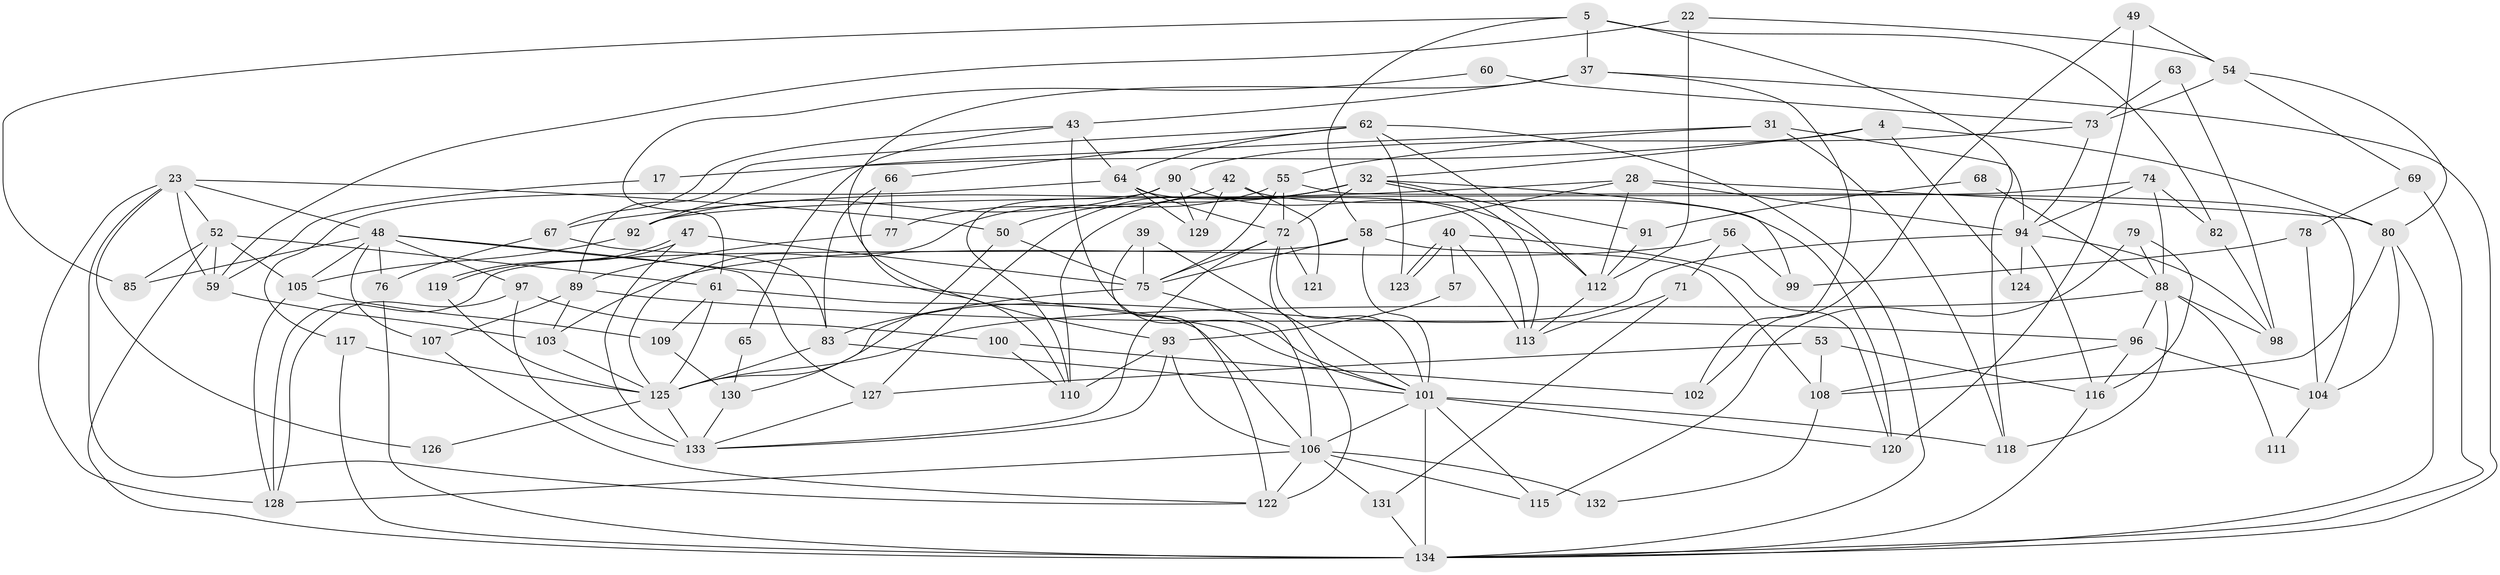 // original degree distribution, {3: 0.3283582089552239, 5: 0.1791044776119403, 4: 0.22388059701492538, 7: 0.05223880597014925, 2: 0.11940298507462686, 6: 0.08208955223880597, 9: 0.007462686567164179, 8: 0.007462686567164179}
// Generated by graph-tools (version 1.1) at 2025/55/03/04/25 21:55:16]
// undirected, 93 vertices, 207 edges
graph export_dot {
graph [start="1"]
  node [color=gray90,style=filled];
  4;
  5;
  17;
  22;
  23 [super="+21+9"];
  28;
  31;
  32;
  37 [super="+25"];
  39;
  40;
  42 [super="+16"];
  43;
  47;
  48;
  49;
  50;
  52 [super="+3"];
  53;
  54;
  55 [super="+51"];
  56;
  57;
  58 [super="+26+13+46"];
  59;
  60;
  61 [super="+41"];
  62 [super="+7"];
  63;
  64 [super="+19"];
  65;
  66;
  67 [super="+38"];
  68;
  69;
  71;
  72 [super="+36"];
  73;
  74;
  75 [super="+45"];
  76;
  77;
  78;
  79;
  80 [super="+27"];
  82;
  83 [super="+8+35"];
  85;
  88 [super="+30"];
  89;
  90 [super="+14"];
  91;
  92;
  93;
  94 [super="+81"];
  96 [super="+34"];
  97;
  98;
  99;
  100;
  101 [super="+87+70"];
  102;
  103 [super="+20"];
  104 [super="+33"];
  105;
  106 [super="+95+11"];
  107;
  108;
  109;
  110;
  111;
  112 [super="+15"];
  113;
  115;
  116;
  117;
  118 [super="+86"];
  119;
  120 [super="+84"];
  121;
  122;
  123;
  124;
  125 [super="+10"];
  126;
  127;
  128;
  129;
  130;
  131;
  132;
  133 [super="+12"];
  134 [super="+114"];
  4 -- 32;
  4 -- 80;
  4 -- 17;
  4 -- 124;
  5 -- 37;
  5 -- 118 [weight=2];
  5 -- 58 [weight=2];
  5 -- 82;
  5 -- 85;
  17 -- 59;
  22 -- 112;
  22 -- 54;
  22 -- 59;
  23 -- 48;
  23 -- 50;
  23 -- 128;
  23 -- 52;
  23 -- 122;
  23 -- 126;
  23 -- 59;
  28 -- 80 [weight=2];
  28 -- 67;
  28 -- 94;
  28 -- 58;
  28 -- 112;
  31 -- 118;
  31 -- 94;
  31 -- 92;
  31 -- 55;
  32 -- 50;
  32 -- 72 [weight=2];
  32 -- 91;
  32 -- 99;
  32 -- 110;
  32 -- 113;
  32 -- 127;
  37 -- 102;
  37 -- 134;
  37 -- 43;
  37 -- 93;
  39 -- 101;
  39 -- 122;
  39 -- 75;
  40 -- 123;
  40 -- 123;
  40 -- 113;
  40 -- 57;
  40 -- 120;
  42 -- 129;
  42 -- 120 [weight=2];
  42 -- 121;
  42 -- 77;
  43 -- 65;
  43 -- 101;
  43 -- 67;
  43 -- 64;
  47 -- 133;
  47 -- 119;
  47 -- 119;
  47 -- 75;
  48 -- 85;
  48 -- 127;
  48 -- 76;
  48 -- 97;
  48 -- 105;
  48 -- 107;
  48 -- 101;
  49 -- 102;
  49 -- 54;
  49 -- 120;
  50 -- 130;
  50 -- 75;
  52 -- 85;
  52 -- 134;
  52 -- 105;
  52 -- 59;
  52 -- 61 [weight=2];
  53 -- 116;
  53 -- 127;
  53 -- 108;
  54 -- 69;
  54 -- 73;
  54 -- 80;
  55 -- 104;
  55 -- 125;
  55 -- 75 [weight=2];
  55 -- 72;
  56 -- 103;
  56 -- 71;
  56 -- 99;
  57 -- 93;
  58 -- 128;
  58 -- 101;
  58 -- 75 [weight=3];
  58 -- 108;
  59 -- 103;
  60 -- 73;
  60 -- 61;
  61 -- 109;
  61 -- 125;
  61 -- 106;
  62 -- 89;
  62 -- 134;
  62 -- 66 [weight=2];
  62 -- 112;
  62 -- 123;
  62 -- 64;
  63 -- 98;
  63 -- 73;
  64 -- 72;
  64 -- 129;
  64 -- 113;
  64 -- 117;
  65 -- 130;
  66 -- 77;
  66 -- 110;
  66 -- 83;
  67 -- 76;
  67 -- 83 [weight=2];
  68 -- 88;
  68 -- 91;
  69 -- 134;
  69 -- 78;
  71 -- 113;
  71 -- 131;
  72 -- 101;
  72 -- 121;
  72 -- 133;
  72 -- 122;
  72 -- 75;
  73 -- 94;
  73 -- 90;
  74 -- 92;
  74 -- 82;
  74 -- 88;
  74 -- 94;
  75 -- 83;
  75 -- 106 [weight=2];
  76 -- 134;
  77 -- 89;
  78 -- 99;
  78 -- 104;
  79 -- 115;
  79 -- 116;
  79 -- 88;
  80 -- 108;
  80 -- 134;
  80 -- 104;
  82 -- 98;
  83 -- 125;
  83 -- 101;
  88 -- 98;
  88 -- 118;
  88 -- 125;
  88 -- 111;
  88 -- 96;
  89 -- 107;
  89 -- 103;
  89 -- 96;
  90 -- 92;
  90 -- 112 [weight=2];
  90 -- 129;
  90 -- 110;
  91 -- 112;
  92 -- 105;
  93 -- 110;
  93 -- 106;
  93 -- 133;
  94 -- 98;
  94 -- 124;
  94 -- 116;
  94 -- 125;
  96 -- 116;
  96 -- 108;
  96 -- 104;
  97 -- 128;
  97 -- 100;
  97 -- 133;
  100 -- 110;
  100 -- 102;
  101 -- 120;
  101 -- 134 [weight=3];
  101 -- 118;
  101 -- 106;
  101 -- 115;
  103 -- 125 [weight=2];
  104 -- 111;
  105 -- 109;
  105 -- 128;
  106 -- 122;
  106 -- 128;
  106 -- 115;
  106 -- 132 [weight=2];
  106 -- 131;
  107 -- 122;
  108 -- 132;
  109 -- 130;
  112 -- 113;
  116 -- 134;
  117 -- 125;
  117 -- 134;
  119 -- 125;
  125 -- 126;
  125 -- 133 [weight=2];
  127 -- 133;
  130 -- 133;
  131 -- 134;
}
